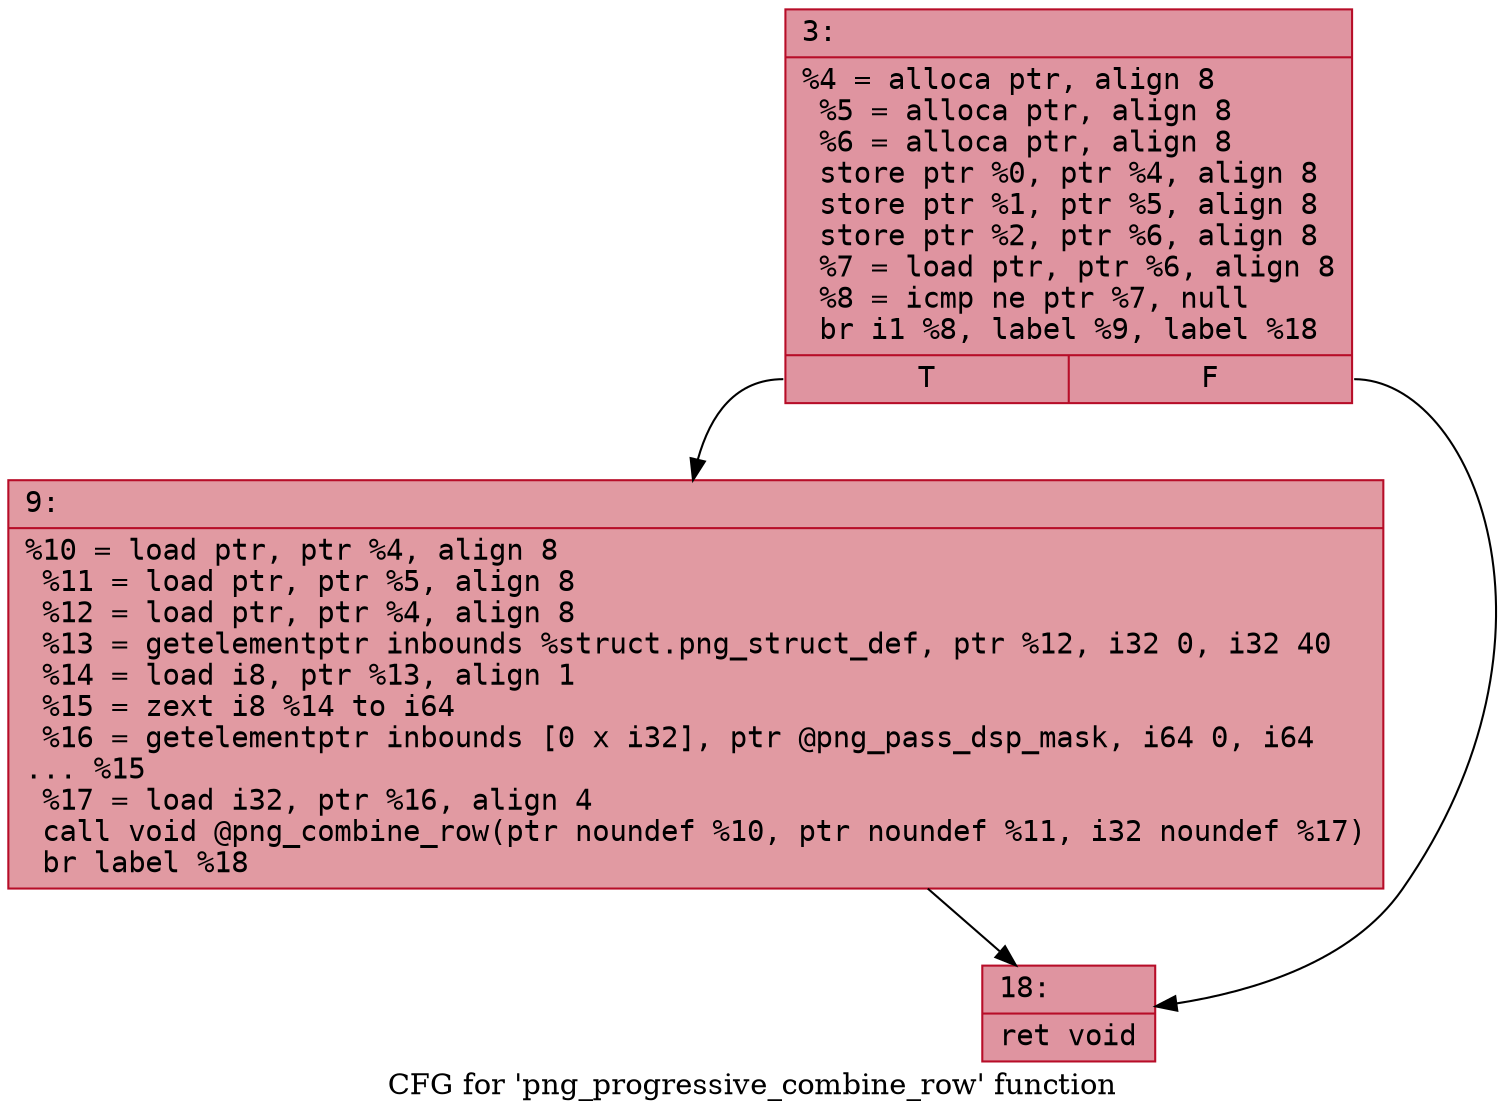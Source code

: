 digraph "CFG for 'png_progressive_combine_row' function" {
	label="CFG for 'png_progressive_combine_row' function";

	Node0x6000037e1090 [shape=record,color="#b70d28ff", style=filled, fillcolor="#b70d2870" fontname="Courier",label="{3:\l|  %4 = alloca ptr, align 8\l  %5 = alloca ptr, align 8\l  %6 = alloca ptr, align 8\l  store ptr %0, ptr %4, align 8\l  store ptr %1, ptr %5, align 8\l  store ptr %2, ptr %6, align 8\l  %7 = load ptr, ptr %6, align 8\l  %8 = icmp ne ptr %7, null\l  br i1 %8, label %9, label %18\l|{<s0>T|<s1>F}}"];
	Node0x6000037e1090:s0 -> Node0x6000037e10e0[tooltip="3 -> 9\nProbability 62.50%" ];
	Node0x6000037e1090:s1 -> Node0x6000037e1130[tooltip="3 -> 18\nProbability 37.50%" ];
	Node0x6000037e10e0 [shape=record,color="#b70d28ff", style=filled, fillcolor="#bb1b2c70" fontname="Courier",label="{9:\l|  %10 = load ptr, ptr %4, align 8\l  %11 = load ptr, ptr %5, align 8\l  %12 = load ptr, ptr %4, align 8\l  %13 = getelementptr inbounds %struct.png_struct_def, ptr %12, i32 0, i32 40\l  %14 = load i8, ptr %13, align 1\l  %15 = zext i8 %14 to i64\l  %16 = getelementptr inbounds [0 x i32], ptr @png_pass_dsp_mask, i64 0, i64\l... %15\l  %17 = load i32, ptr %16, align 4\l  call void @png_combine_row(ptr noundef %10, ptr noundef %11, i32 noundef %17)\l  br label %18\l}"];
	Node0x6000037e10e0 -> Node0x6000037e1130[tooltip="9 -> 18\nProbability 100.00%" ];
	Node0x6000037e1130 [shape=record,color="#b70d28ff", style=filled, fillcolor="#b70d2870" fontname="Courier",label="{18:\l|  ret void\l}"];
}
